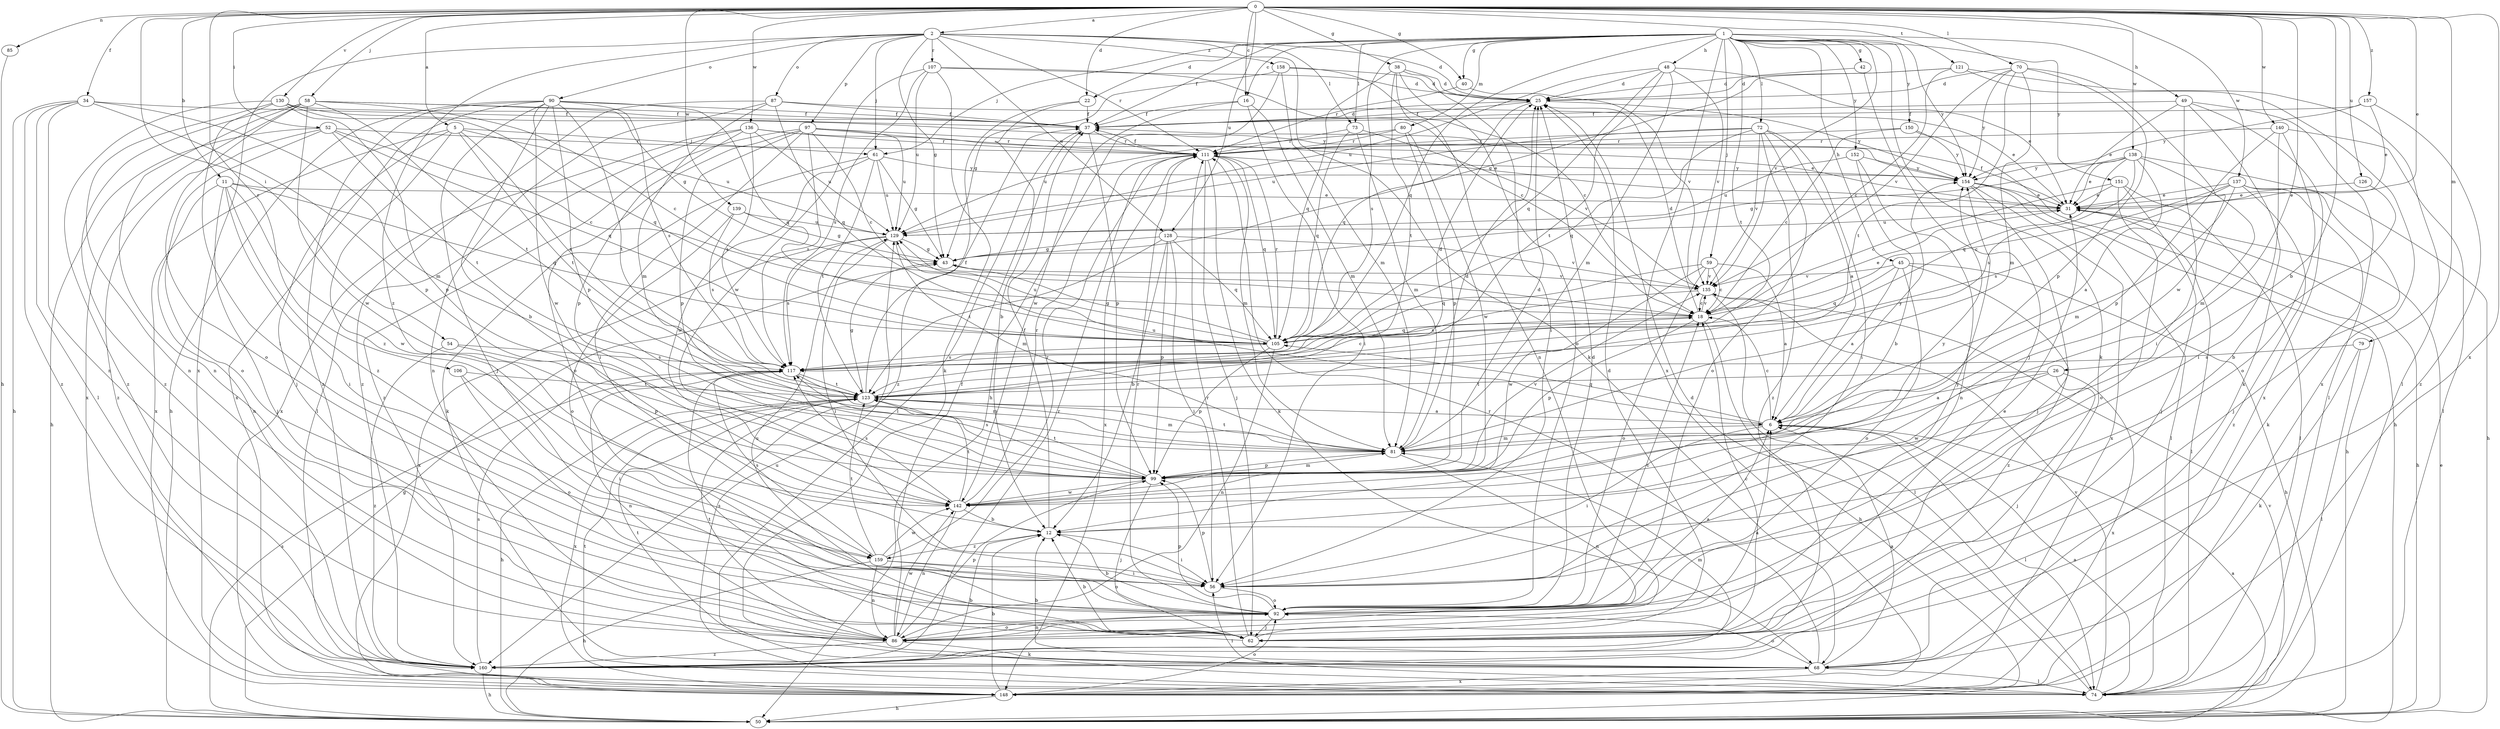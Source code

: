strict digraph  {
0;
1;
2;
5;
6;
11;
12;
16;
18;
22;
25;
26;
31;
34;
37;
38;
40;
42;
43;
45;
48;
49;
50;
52;
54;
56;
58;
59;
61;
62;
68;
70;
72;
73;
74;
79;
80;
81;
85;
86;
87;
90;
92;
97;
99;
105;
106;
107;
111;
117;
121;
123;
126;
128;
129;
130;
135;
136;
137;
138;
139;
140;
142;
148;
150;
151;
152;
154;
157;
158;
159;
160;
0 -> 2  [label=a];
0 -> 5  [label=a];
0 -> 11  [label=b];
0 -> 12  [label=b];
0 -> 16  [label=c];
0 -> 22  [label=d];
0 -> 26  [label=e];
0 -> 31  [label=e];
0 -> 34  [label=f];
0 -> 38  [label=g];
0 -> 40  [label=g];
0 -> 52  [label=i];
0 -> 54  [label=i];
0 -> 58  [label=j];
0 -> 70  [label=l];
0 -> 79  [label=m];
0 -> 85  [label=n];
0 -> 106  [label=r];
0 -> 121  [label=t];
0 -> 126  [label=u];
0 -> 128  [label=u];
0 -> 130  [label=v];
0 -> 136  [label=w];
0 -> 137  [label=w];
0 -> 138  [label=w];
0 -> 139  [label=w];
0 -> 140  [label=w];
0 -> 148  [label=x];
0 -> 157  [label=z];
1 -> 16  [label=c];
1 -> 22  [label=d];
1 -> 37  [label=f];
1 -> 40  [label=g];
1 -> 42  [label=g];
1 -> 45  [label=h];
1 -> 48  [label=h];
1 -> 49  [label=h];
1 -> 59  [label=j];
1 -> 61  [label=j];
1 -> 68  [label=k];
1 -> 72  [label=l];
1 -> 73  [label=l];
1 -> 80  [label=m];
1 -> 105  [label=q];
1 -> 117  [label=s];
1 -> 123  [label=t];
1 -> 135  [label=v];
1 -> 148  [label=x];
1 -> 150  [label=y];
1 -> 151  [label=y];
1 -> 152  [label=y];
1 -> 154  [label=y];
2 -> 25  [label=d];
2 -> 43  [label=g];
2 -> 61  [label=j];
2 -> 68  [label=k];
2 -> 73  [label=l];
2 -> 87  [label=o];
2 -> 90  [label=o];
2 -> 97  [label=p];
2 -> 107  [label=r];
2 -> 111  [label=r];
2 -> 128  [label=u];
2 -> 148  [label=x];
2 -> 158  [label=z];
2 -> 159  [label=z];
5 -> 61  [label=j];
5 -> 62  [label=j];
5 -> 117  [label=s];
5 -> 123  [label=t];
5 -> 129  [label=u];
5 -> 148  [label=x];
5 -> 159  [label=z];
6 -> 18  [label=c];
6 -> 56  [label=i];
6 -> 74  [label=l];
6 -> 81  [label=m];
6 -> 105  [label=q];
6 -> 129  [label=u];
6 -> 154  [label=y];
11 -> 31  [label=e];
11 -> 56  [label=i];
11 -> 62  [label=j];
11 -> 86  [label=n];
11 -> 105  [label=q];
11 -> 142  [label=w];
11 -> 159  [label=z];
12 -> 37  [label=f];
12 -> 56  [label=i];
12 -> 159  [label=z];
16 -> 37  [label=f];
16 -> 56  [label=i];
16 -> 81  [label=m];
16 -> 142  [label=w];
18 -> 25  [label=d];
18 -> 31  [label=e];
18 -> 50  [label=h];
18 -> 99  [label=p];
18 -> 105  [label=q];
18 -> 135  [label=v];
22 -> 12  [label=b];
22 -> 37  [label=f];
22 -> 160  [label=z];
25 -> 37  [label=f];
25 -> 105  [label=q];
25 -> 154  [label=y];
26 -> 6  [label=a];
26 -> 62  [label=j];
26 -> 123  [label=t];
26 -> 142  [label=w];
26 -> 148  [label=x];
31 -> 37  [label=f];
31 -> 50  [label=h];
31 -> 74  [label=l];
31 -> 129  [label=u];
34 -> 37  [label=f];
34 -> 50  [label=h];
34 -> 74  [label=l];
34 -> 81  [label=m];
34 -> 86  [label=n];
34 -> 99  [label=p];
34 -> 160  [label=z];
37 -> 25  [label=d];
37 -> 74  [label=l];
37 -> 99  [label=p];
37 -> 111  [label=r];
38 -> 25  [label=d];
38 -> 56  [label=i];
38 -> 86  [label=n];
38 -> 92  [label=o];
38 -> 105  [label=q];
38 -> 123  [label=t];
40 -> 111  [label=r];
40 -> 135  [label=v];
42 -> 25  [label=d];
42 -> 62  [label=j];
43 -> 135  [label=v];
45 -> 6  [label=a];
45 -> 50  [label=h];
45 -> 92  [label=o];
45 -> 105  [label=q];
45 -> 135  [label=v];
45 -> 160  [label=z];
48 -> 25  [label=d];
48 -> 31  [label=e];
48 -> 81  [label=m];
48 -> 105  [label=q];
48 -> 123  [label=t];
48 -> 129  [label=u];
48 -> 135  [label=v];
49 -> 31  [label=e];
49 -> 37  [label=f];
49 -> 56  [label=i];
49 -> 68  [label=k];
49 -> 74  [label=l];
49 -> 148  [label=x];
50 -> 6  [label=a];
50 -> 31  [label=e];
50 -> 43  [label=g];
50 -> 117  [label=s];
50 -> 135  [label=v];
52 -> 18  [label=c];
52 -> 50  [label=h];
52 -> 92  [label=o];
52 -> 105  [label=q];
52 -> 111  [label=r];
52 -> 123  [label=t];
52 -> 160  [label=z];
54 -> 99  [label=p];
54 -> 117  [label=s];
54 -> 160  [label=z];
56 -> 92  [label=o];
56 -> 99  [label=p];
56 -> 154  [label=y];
58 -> 18  [label=c];
58 -> 37  [label=f];
58 -> 43  [label=g];
58 -> 86  [label=n];
58 -> 92  [label=o];
58 -> 123  [label=t];
58 -> 142  [label=w];
58 -> 148  [label=x];
58 -> 160  [label=z];
59 -> 6  [label=a];
59 -> 18  [label=c];
59 -> 92  [label=o];
59 -> 105  [label=q];
59 -> 135  [label=v];
59 -> 142  [label=w];
61 -> 43  [label=g];
61 -> 68  [label=k];
61 -> 123  [label=t];
61 -> 129  [label=u];
61 -> 142  [label=w];
61 -> 154  [label=y];
62 -> 12  [label=b];
62 -> 18  [label=c];
62 -> 25  [label=d];
62 -> 111  [label=r];
62 -> 117  [label=s];
62 -> 129  [label=u];
68 -> 6  [label=a];
68 -> 12  [label=b];
68 -> 74  [label=l];
68 -> 92  [label=o];
68 -> 111  [label=r];
68 -> 123  [label=t];
68 -> 148  [label=x];
70 -> 25  [label=d];
70 -> 81  [label=m];
70 -> 99  [label=p];
70 -> 123  [label=t];
70 -> 135  [label=v];
70 -> 142  [label=w];
70 -> 154  [label=y];
72 -> 6  [label=a];
72 -> 56  [label=i];
72 -> 92  [label=o];
72 -> 105  [label=q];
72 -> 111  [label=r];
72 -> 129  [label=u];
72 -> 135  [label=v];
72 -> 160  [label=z];
73 -> 81  [label=m];
73 -> 105  [label=q];
73 -> 111  [label=r];
73 -> 135  [label=v];
74 -> 6  [label=a];
74 -> 25  [label=d];
74 -> 56  [label=i];
74 -> 123  [label=t];
74 -> 129  [label=u];
74 -> 135  [label=v];
79 -> 68  [label=k];
79 -> 74  [label=l];
79 -> 117  [label=s];
80 -> 99  [label=p];
80 -> 111  [label=r];
80 -> 129  [label=u];
80 -> 142  [label=w];
81 -> 25  [label=d];
81 -> 86  [label=n];
81 -> 99  [label=p];
81 -> 123  [label=t];
85 -> 50  [label=h];
86 -> 6  [label=a];
86 -> 37  [label=f];
86 -> 68  [label=k];
86 -> 92  [label=o];
86 -> 99  [label=p];
86 -> 123  [label=t];
86 -> 142  [label=w];
86 -> 160  [label=z];
87 -> 31  [label=e];
87 -> 37  [label=f];
87 -> 81  [label=m];
87 -> 86  [label=n];
87 -> 105  [label=q];
87 -> 160  [label=z];
90 -> 12  [label=b];
90 -> 37  [label=f];
90 -> 50  [label=h];
90 -> 62  [label=j];
90 -> 99  [label=p];
90 -> 105  [label=q];
90 -> 117  [label=s];
90 -> 123  [label=t];
90 -> 142  [label=w];
90 -> 148  [label=x];
90 -> 160  [label=z];
92 -> 6  [label=a];
92 -> 12  [label=b];
92 -> 18  [label=c];
92 -> 25  [label=d];
92 -> 31  [label=e];
92 -> 62  [label=j];
92 -> 86  [label=n];
92 -> 99  [label=p];
92 -> 111  [label=r];
97 -> 18  [label=c];
97 -> 31  [label=e];
97 -> 56  [label=i];
97 -> 92  [label=o];
97 -> 99  [label=p];
97 -> 111  [label=r];
97 -> 117  [label=s];
97 -> 129  [label=u];
97 -> 160  [label=z];
99 -> 25  [label=d];
99 -> 62  [label=j];
99 -> 81  [label=m];
99 -> 117  [label=s];
99 -> 123  [label=t];
99 -> 135  [label=v];
99 -> 142  [label=w];
105 -> 43  [label=g];
105 -> 86  [label=n];
105 -> 99  [label=p];
105 -> 111  [label=r];
105 -> 117  [label=s];
105 -> 129  [label=u];
106 -> 56  [label=i];
106 -> 92  [label=o];
106 -> 123  [label=t];
107 -> 18  [label=c];
107 -> 25  [label=d];
107 -> 68  [label=k];
107 -> 117  [label=s];
107 -> 129  [label=u];
107 -> 142  [label=w];
111 -> 37  [label=f];
111 -> 62  [label=j];
111 -> 68  [label=k];
111 -> 81  [label=m];
111 -> 105  [label=q];
111 -> 148  [label=x];
111 -> 154  [label=y];
117 -> 18  [label=c];
117 -> 81  [label=m];
117 -> 86  [label=n];
117 -> 123  [label=t];
121 -> 18  [label=c];
121 -> 25  [label=d];
121 -> 43  [label=g];
121 -> 74  [label=l];
121 -> 148  [label=x];
123 -> 6  [label=a];
123 -> 25  [label=d];
123 -> 37  [label=f];
123 -> 43  [label=g];
123 -> 50  [label=h];
123 -> 81  [label=m];
123 -> 148  [label=x];
126 -> 12  [label=b];
126 -> 31  [label=e];
128 -> 12  [label=b];
128 -> 43  [label=g];
128 -> 56  [label=i];
128 -> 99  [label=p];
128 -> 105  [label=q];
128 -> 123  [label=t];
128 -> 135  [label=v];
129 -> 43  [label=g];
129 -> 56  [label=i];
129 -> 81  [label=m];
129 -> 117  [label=s];
129 -> 148  [label=x];
130 -> 37  [label=f];
130 -> 56  [label=i];
130 -> 86  [label=n];
130 -> 99  [label=p];
130 -> 105  [label=q];
130 -> 154  [label=y];
130 -> 160  [label=z];
135 -> 18  [label=c];
135 -> 74  [label=l];
135 -> 117  [label=s];
136 -> 31  [label=e];
136 -> 74  [label=l];
136 -> 99  [label=p];
136 -> 111  [label=r];
136 -> 117  [label=s];
136 -> 129  [label=u];
136 -> 148  [label=x];
137 -> 18  [label=c];
137 -> 31  [label=e];
137 -> 62  [label=j];
137 -> 68  [label=k];
137 -> 81  [label=m];
137 -> 117  [label=s];
137 -> 160  [label=z];
138 -> 6  [label=a];
138 -> 31  [label=e];
138 -> 43  [label=g];
138 -> 50  [label=h];
138 -> 81  [label=m];
138 -> 105  [label=q];
138 -> 117  [label=s];
138 -> 154  [label=y];
139 -> 43  [label=g];
139 -> 92  [label=o];
139 -> 117  [label=s];
139 -> 129  [label=u];
140 -> 56  [label=i];
140 -> 74  [label=l];
140 -> 92  [label=o];
140 -> 99  [label=p];
140 -> 111  [label=r];
142 -> 12  [label=b];
142 -> 86  [label=n];
142 -> 111  [label=r];
142 -> 117  [label=s];
142 -> 123  [label=t];
142 -> 154  [label=y];
148 -> 12  [label=b];
148 -> 50  [label=h];
148 -> 92  [label=o];
150 -> 18  [label=c];
150 -> 50  [label=h];
150 -> 111  [label=r];
150 -> 154  [label=y];
151 -> 18  [label=c];
151 -> 31  [label=e];
151 -> 62  [label=j];
151 -> 74  [label=l];
151 -> 92  [label=o];
152 -> 12  [label=b];
152 -> 86  [label=n];
152 -> 129  [label=u];
152 -> 154  [label=y];
154 -> 31  [label=e];
154 -> 50  [label=h];
154 -> 62  [label=j];
154 -> 74  [label=l];
154 -> 148  [label=x];
157 -> 31  [label=e];
157 -> 37  [label=f];
157 -> 154  [label=y];
157 -> 160  [label=z];
158 -> 18  [label=c];
158 -> 25  [label=d];
158 -> 43  [label=g];
158 -> 50  [label=h];
158 -> 81  [label=m];
159 -> 50  [label=h];
159 -> 56  [label=i];
159 -> 86  [label=n];
159 -> 92  [label=o];
159 -> 111  [label=r];
159 -> 117  [label=s];
159 -> 123  [label=t];
159 -> 142  [label=w];
160 -> 12  [label=b];
160 -> 50  [label=h];
160 -> 81  [label=m];
160 -> 111  [label=r];
160 -> 117  [label=s];
}
